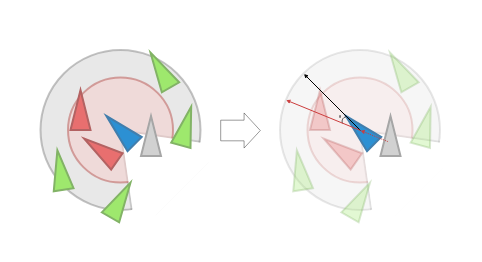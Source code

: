 <mxfile version="20.2.8"><diagram id="YCPdlBkszeK2X-TOf6wd" name="Page-1"><mxGraphModel dx="515" dy="288" grid="1" gridSize="10" guides="1" tooltips="1" connect="1" arrows="1" fold="1" page="1" pageScale="1" pageWidth="1200" pageHeight="1920" math="0" shadow="0"><root><mxCell id="0"/><mxCell id="1" parent="0"/><mxCell id="sNjlT19PWi-65mQ2iiC3-207" value="" style="rounded=0;whiteSpace=wrap;html=1;fontFamily=Helvetica;strokeWidth=1;strokeColor=none;" vertex="1" parent="1"><mxGeometry x="100" y="455" width="240" height="130" as="geometry"/></mxCell><mxCell id="sNjlT19PWi-65mQ2iiC3-2" value="" style="triangle;whiteSpace=wrap;html=1;rotation=225;fillColor=#D1D1D1;fontColor=#333333;strokeColor=#878787;opacity=50;perimeterSpacing=0;strokeWidth=1;" vertex="1" parent="1"><mxGeometry x="154" y="503.5" width="42" height="63" as="geometry"/></mxCell><mxCell id="sNjlT19PWi-65mQ2iiC3-1" value="" style="ellipse;whiteSpace=wrap;html=1;aspect=fixed;strokeColor=#878787;strokeWidth=1;fillColor=#D1D1D1;opacity=50;perimeterSpacing=0;" vertex="1" parent="1"><mxGeometry x="120.25" y="480" width="80" height="80" as="geometry"/></mxCell><mxCell id="sNjlT19PWi-65mQ2iiC3-181" value="" style="ellipse;whiteSpace=wrap;html=1;aspect=fixed;strokeColor=#b85450;strokeWidth=1;fillColor=#f8cecc;opacity=50;" vertex="1" parent="1"><mxGeometry x="134.0" y="493.75" width="52.5" height="52.5" as="geometry"/></mxCell><mxCell id="sNjlT19PWi-65mQ2iiC3-182" value="" style="group" vertex="1" connectable="0" parent="1"><mxGeometry x="138.377" y="498.377" width="81.623" height="80.623" as="geometry"/></mxCell><mxCell id="sNjlT19PWi-65mQ2iiC3-176" value="" style="triangle;whiteSpace=wrap;html=1;rotation=225;perimeterSpacing=0;strokeWidth=1;strokeColor=none;" vertex="1" parent="sNjlT19PWi-65mQ2iiC3-182"><mxGeometry x="16.123" y="5.623" width="42" height="63" as="geometry"/></mxCell><mxCell id="sNjlT19PWi-65mQ2iiC3-58" value="" style="ellipse;whiteSpace=wrap;html=1;aspect=fixed;strokeWidth=1;strokeColor=none;" vertex="1" parent="sNjlT19PWi-65mQ2iiC3-182"><mxGeometry x="21.623" y="60.623" width="20" height="20" as="geometry"/></mxCell><mxCell id="sNjlT19PWi-65mQ2iiC3-177" value="" style="ellipse;whiteSpace=wrap;html=1;aspect=fixed;strokeWidth=1;strokeColor=none;" vertex="1" parent="sNjlT19PWi-65mQ2iiC3-182"><mxGeometry x="61.623" y="19.623" width="20" height="20" as="geometry"/></mxCell><mxCell id="sNjlT19PWi-65mQ2iiC3-180" value="" style="triangle;whiteSpace=wrap;html=1;strokeColor=#A6A6A6;fillColor=#D1D1D1;rotation=-90;fontColor=#333333;" vertex="1" parent="sNjlT19PWi-65mQ2iiC3-182"><mxGeometry x="27.123" y="19.623" width="20" height="10" as="geometry"/></mxCell><mxCell id="sNjlT19PWi-65mQ2iiC3-50" value="" style="triangle;whiteSpace=wrap;html=1;strokeColor=#B36262;fillColor=#E86F6F;rotation=-90;" vertex="1" parent="1"><mxGeometry x="130.25" y="505" width="20" height="10" as="geometry"/></mxCell><mxCell id="sNjlT19PWi-65mQ2iiC3-53" value="" style="triangle;whiteSpace=wrap;html=1;strokeColor=#82b366;fillColor=#9EE86D;rotation=240;" vertex="1" parent="1"><mxGeometry x="170.25" y="485" width="20" height="10" as="geometry"/></mxCell><mxCell id="sNjlT19PWi-65mQ2iiC3-54" value="" style="triangle;whiteSpace=wrap;html=1;strokeColor=#82b366;fillColor=#9EE86D;rotation=-99;" vertex="1" parent="1"><mxGeometry x="120.25" y="535" width="20" height="10" as="geometry"/></mxCell><mxCell id="sNjlT19PWi-65mQ2iiC3-55" value="" style="triangle;whiteSpace=wrap;html=1;strokeColor=#B36262;fillColor=#E86F6F;rotation=-145;" vertex="1" parent="1"><mxGeometry x="140.25" y="525" width="20" height="10" as="geometry"/></mxCell><mxCell id="sNjlT19PWi-65mQ2iiC3-52" value="" style="triangle;whiteSpace=wrap;html=1;strokeColor=#82b366;fillColor=#9EE86D;rotation=300;" vertex="1" parent="1"><mxGeometry x="150.25" y="550" width="20" height="10" as="geometry"/></mxCell><mxCell id="sNjlT19PWi-65mQ2iiC3-51" value="" style="triangle;whiteSpace=wrap;html=1;strokeColor=#82b366;fillColor=#9EE86D;rotation=285;" vertex="1" parent="1"><mxGeometry x="183" y="513" width="20" height="10" as="geometry"/></mxCell><mxCell id="sNjlT19PWi-65mQ2iiC3-59" value="" style="triangle;whiteSpace=wrap;html=1;strokeColor=#417EAD;fillColor=#2C90D3;rotation=-135;" vertex="1" parent="1"><mxGeometry x="150.25" y="515" width="20" height="10" as="geometry"/></mxCell><mxCell id="sNjlT19PWi-65mQ2iiC3-183" value="" style="triangle;whiteSpace=wrap;html=1;rotation=225;fillColor=#D1D1D1;fontColor=#333333;strokeColor=#878787;opacity=20;perimeterSpacing=0;strokeWidth=1;" vertex="1" parent="1"><mxGeometry x="273.75" y="503.5" width="42" height="63" as="geometry"/></mxCell><mxCell id="sNjlT19PWi-65mQ2iiC3-184" value="" style="ellipse;whiteSpace=wrap;html=1;aspect=fixed;strokeColor=#878787;strokeWidth=1;fillColor=#D1D1D1;opacity=20;perimeterSpacing=0;" vertex="1" parent="1"><mxGeometry x="240.0" y="480" width="80" height="80" as="geometry"/></mxCell><mxCell id="sNjlT19PWi-65mQ2iiC3-185" value="" style="ellipse;whiteSpace=wrap;html=1;aspect=fixed;strokeColor=#b85450;strokeWidth=1;fillColor=#f8cecc;opacity=20;" vertex="1" parent="1"><mxGeometry x="253.75" y="493.75" width="52.5" height="52.5" as="geometry"/></mxCell><mxCell id="sNjlT19PWi-65mQ2iiC3-186" value="" style="group" vertex="1" connectable="0" parent="1"><mxGeometry x="258.127" y="498.377" width="81.623" height="80.623" as="geometry"/></mxCell><mxCell id="sNjlT19PWi-65mQ2iiC3-187" value="" style="triangle;whiteSpace=wrap;html=1;rotation=225;perimeterSpacing=0;strokeWidth=1;strokeColor=none;" vertex="1" parent="sNjlT19PWi-65mQ2iiC3-186"><mxGeometry x="16.123" y="5.623" width="42" height="63" as="geometry"/></mxCell><mxCell id="sNjlT19PWi-65mQ2iiC3-188" value="" style="ellipse;whiteSpace=wrap;html=1;aspect=fixed;strokeWidth=1;strokeColor=none;" vertex="1" parent="sNjlT19PWi-65mQ2iiC3-186"><mxGeometry x="21.623" y="60.623" width="20" height="20" as="geometry"/></mxCell><mxCell id="sNjlT19PWi-65mQ2iiC3-189" value="" style="ellipse;whiteSpace=wrap;html=1;aspect=fixed;strokeWidth=1;strokeColor=none;" vertex="1" parent="sNjlT19PWi-65mQ2iiC3-186"><mxGeometry x="61.623" y="19.623" width="20" height="20" as="geometry"/></mxCell><mxCell id="sNjlT19PWi-65mQ2iiC3-197" value="" style="triangle;whiteSpace=wrap;html=1;strokeColor=#A6A6A6;fillColor=#D1D1D1;rotation=-90;fontColor=#333333;" vertex="1" parent="sNjlT19PWi-65mQ2iiC3-186"><mxGeometry x="27.123" y="19.623" width="20" height="10" as="geometry"/></mxCell><mxCell id="sNjlT19PWi-65mQ2iiC3-206" value="&lt;span style=&quot;font-family: sans-serif; text-align: left;&quot;&gt;&lt;font style=&quot;font-size: 2px;&quot;&gt;θ&lt;/font&gt;&lt;/span&gt;" style="text;html=1;strokeColor=none;fillColor=none;align=center;verticalAlign=middle;whiteSpace=wrap;rounded=0;strokeWidth=0.2;opacity=80;" vertex="1" parent="sNjlT19PWi-65mQ2iiC3-186"><mxGeometry x="10" y="7" width="3.88" height="10" as="geometry"/></mxCell><mxCell id="sNjlT19PWi-65mQ2iiC3-190" value="" style="triangle;whiteSpace=wrap;html=1;strokeColor=#B36262;fillColor=#E86F6F;rotation=-90;opacity=30;" vertex="1" parent="1"><mxGeometry x="250.0" y="505" width="20" height="10" as="geometry"/></mxCell><mxCell id="sNjlT19PWi-65mQ2iiC3-191" value="" style="triangle;whiteSpace=wrap;html=1;strokeColor=#82b366;fillColor=#9EE86D;rotation=240;opacity=30;" vertex="1" parent="1"><mxGeometry x="290.0" y="485" width="20" height="10" as="geometry"/></mxCell><mxCell id="sNjlT19PWi-65mQ2iiC3-192" value="" style="triangle;whiteSpace=wrap;html=1;strokeColor=#82b366;fillColor=#9EE86D;rotation=-99;opacity=30;" vertex="1" parent="1"><mxGeometry x="240.0" y="535" width="20" height="10" as="geometry"/></mxCell><mxCell id="sNjlT19PWi-65mQ2iiC3-193" value="" style="triangle;whiteSpace=wrap;html=1;strokeColor=#B36262;fillColor=#E86F6F;rotation=-145;opacity=30;" vertex="1" parent="1"><mxGeometry x="260.0" y="525" width="20" height="10" as="geometry"/></mxCell><mxCell id="sNjlT19PWi-65mQ2iiC3-194" value="" style="triangle;whiteSpace=wrap;html=1;strokeColor=#82b366;fillColor=#9EE86D;rotation=300;opacity=30;" vertex="1" parent="1"><mxGeometry x="270.0" y="550" width="20" height="10" as="geometry"/></mxCell><mxCell id="sNjlT19PWi-65mQ2iiC3-195" value="" style="triangle;whiteSpace=wrap;html=1;strokeColor=#82b366;fillColor=#9EE86D;rotation=285;opacity=30;" vertex="1" parent="1"><mxGeometry x="302.75" y="513" width="20" height="10" as="geometry"/></mxCell><mxCell id="sNjlT19PWi-65mQ2iiC3-196" value="" style="triangle;whiteSpace=wrap;html=1;strokeColor=#417EAD;fillColor=#2C90D3;rotation=-135;" vertex="1" parent="1"><mxGeometry x="270.0" y="515" width="20" height="10" as="geometry"/></mxCell><mxCell id="sNjlT19PWi-65mQ2iiC3-199" value="" style="endArrow=classic;html=1;rounded=0;endSize=1;endFill=1;startSize=1;jumpSize=5;strokeWidth=0.5;exitX=0.374;exitY=0.338;exitDx=0;exitDy=0;exitPerimeter=0;fillColor=#f8cecc;strokeColor=#CC3D3D;dashed=1;dashPattern=1 1;" edge="1" parent="1" source="sNjlT19PWi-65mQ2iiC3-197"><mxGeometry width="50" height="50" relative="1" as="geometry"><mxPoint x="290" y="510" as="sourcePoint"/><mxPoint x="280" y="520" as="targetPoint"/></mxGeometry></mxCell><mxCell id="sNjlT19PWi-65mQ2iiC3-200" value="" style="endArrow=classic;html=1;rounded=0;endSize=1;endFill=1;startSize=1;jumpSize=5;strokeWidth=0.5;entryX=0;entryY=0;entryDx=0;entryDy=0;" edge="1" parent="1" target="sNjlT19PWi-65mQ2iiC3-184"><mxGeometry width="50" height="50" relative="1" as="geometry"><mxPoint x="280" y="520" as="sourcePoint"/><mxPoint x="270" y="510" as="targetPoint"/></mxGeometry></mxCell><mxCell id="sNjlT19PWi-65mQ2iiC3-203" value="" style="shape=dataStorage;whiteSpace=wrap;html=1;fixedSize=1;opacity=80;strokeWidth=0.2;rotation=30;" vertex="1" parent="1"><mxGeometry x="271" y="512.5" width="1" height="4" as="geometry"/></mxCell><mxCell id="sNjlT19PWi-65mQ2iiC3-201" value="" style="endArrow=classic;html=1;rounded=0;endSize=1;endFill=1;startSize=1;jumpSize=5;strokeWidth=0.5;exitX=0.374;exitY=0.338;exitDx=0;exitDy=0;exitPerimeter=0;fillColor=#f8cecc;strokeColor=#CC3D3D;entryX=0.035;entryY=0.31;entryDx=0;entryDy=0;entryPerimeter=0;" edge="1" parent="1" target="sNjlT19PWi-65mQ2iiC3-184"><mxGeometry width="50" height="50" relative="1" as="geometry"><mxPoint x="280.0" y="520" as="sourcePoint"/><mxPoint x="266.37" y="514.48" as="targetPoint"/></mxGeometry></mxCell><mxCell id="sNjlT19PWi-65mQ2iiC3-208" value="" style="shape=flexArrow;endArrow=classic;html=1;rounded=0;strokeWidth=0.2;fontSize=2;fontColor=#000000;startSize=1;endSize=2.637;jumpSize=5;width=10.323;endWidth=7.027;" edge="1" parent="1"><mxGeometry width="50" height="50" relative="1" as="geometry"><mxPoint x="210" y="520" as="sourcePoint"/><mxPoint x="230" y="520" as="targetPoint"/></mxGeometry></mxCell></root></mxGraphModel></diagram></mxfile>